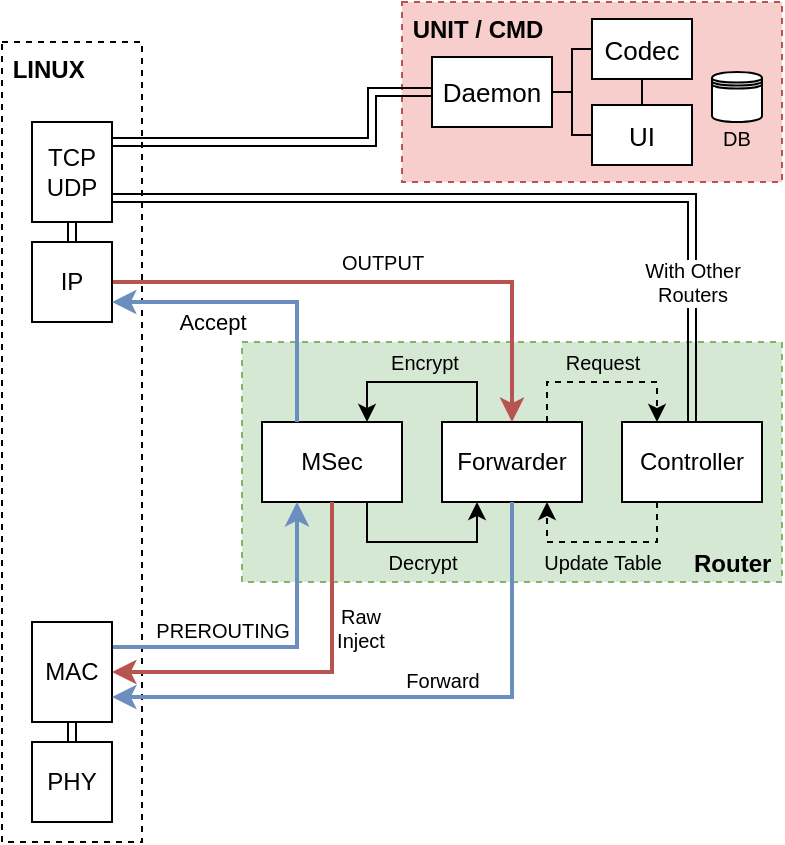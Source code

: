 <mxfile version="13.7.9" type="device"><diagram id="5V9IpJG2Mq7XQ7FDajJJ" name="Page-1"><mxGraphModel dx="942" dy="677" grid="1" gridSize="10" guides="1" tooltips="1" connect="1" arrows="1" fold="1" page="1" pageScale="1" pageWidth="850" pageHeight="1100" math="0" shadow="0"><root><mxCell id="0"/><mxCell id="1" parent="0"/><mxCell id="uyIm-p0YDJLJDPI5Q0Kb-1" value="&amp;nbsp;UNIT / CMD" style="rounded=0;whiteSpace=wrap;html=1;fillColor=#f8cecc;strokeColor=#b85450;verticalAlign=top;align=left;dashed=1;fontStyle=1;fontSize=12;" parent="1" vertex="1"><mxGeometry x="505" y="110" width="190" height="90" as="geometry"/></mxCell><mxCell id="uyIm-p0YDJLJDPI5Q0Kb-51" value="&amp;nbsp;LINUX" style="rounded=0;whiteSpace=wrap;html=1;dashed=1;labelBackgroundColor=#ffffff;fontSize=12;fontColor=#000000;align=left;verticalAlign=top;fontStyle=1" parent="1" vertex="1"><mxGeometry x="305" y="130" width="70" height="400" as="geometry"/></mxCell><mxCell id="uyIm-p0YDJLJDPI5Q0Kb-38" value="" style="group;fontSize=12;" parent="1" vertex="1" connectable="0"><mxGeometry x="425" y="280" width="270" height="120" as="geometry"/></mxCell><mxCell id="uyIm-p0YDJLJDPI5Q0Kb-23" value="&lt;font size=&quot;1&quot;&gt;&lt;b style=&quot;font-size: 12px&quot;&gt;Router&amp;nbsp;&lt;/b&gt;&lt;/font&gt;" style="rounded=0;whiteSpace=wrap;html=1;labelBackgroundColor=none;dashed=1;allowArrows=0;connectable=0;fillColor=#d5e8d4;strokeColor=#82b366;align=right;verticalAlign=bottom;" parent="uyIm-p0YDJLJDPI5Q0Kb-38" vertex="1"><mxGeometry width="270" height="120" as="geometry"/></mxCell><mxCell id="uyIm-p0YDJLJDPI5Q0Kb-24" value="MSec" style="rounded=0;whiteSpace=wrap;html=1;" parent="uyIm-p0YDJLJDPI5Q0Kb-38" vertex="1"><mxGeometry x="10" y="40" width="70" height="40" as="geometry"/></mxCell><mxCell id="uyIm-p0YDJLJDPI5Q0Kb-30" style="edgeStyle=orthogonalEdgeStyle;rounded=0;orthogonalLoop=1;jettySize=auto;html=1;exitX=0.25;exitY=0;exitDx=0;exitDy=0;entryX=0.75;entryY=0;entryDx=0;entryDy=0;startArrow=none;startFill=0;endArrow=classic;endFill=1;fontColor=#FFD966;" parent="uyIm-p0YDJLJDPI5Q0Kb-38" source="uyIm-p0YDJLJDPI5Q0Kb-25" target="uyIm-p0YDJLJDPI5Q0Kb-24" edge="1"><mxGeometry relative="1" as="geometry"/></mxCell><mxCell id="uyIm-p0YDJLJDPI5Q0Kb-31" value="&lt;font style=&quot;font-size: 10px;&quot;&gt;Encrypt&lt;/font&gt;" style="edgeLabel;html=1;align=center;verticalAlign=middle;resizable=0;points=[];labelBackgroundColor=none;fontSize=10;" parent="uyIm-p0YDJLJDPI5Q0Kb-30" vertex="1" connectable="0"><mxGeometry x="-0.29" y="3" relative="1" as="geometry"><mxPoint x="-13.69" y="-13.03" as="offset"/></mxGeometry></mxCell><mxCell id="uyIm-p0YDJLJDPI5Q0Kb-25" value="Forwarder" style="rounded=0;whiteSpace=wrap;html=1;" parent="uyIm-p0YDJLJDPI5Q0Kb-38" vertex="1"><mxGeometry x="100" y="40" width="70" height="40" as="geometry"/></mxCell><mxCell id="uyIm-p0YDJLJDPI5Q0Kb-32" style="edgeStyle=orthogonalEdgeStyle;rounded=0;orthogonalLoop=1;jettySize=auto;html=1;exitX=0.75;exitY=1;exitDx=0;exitDy=0;entryX=0.25;entryY=1;entryDx=0;entryDy=0;startArrow=none;startFill=0;endArrow=classic;endFill=1;fontColor=#FFD966;" parent="uyIm-p0YDJLJDPI5Q0Kb-38" source="uyIm-p0YDJLJDPI5Q0Kb-24" target="uyIm-p0YDJLJDPI5Q0Kb-25" edge="1"><mxGeometry relative="1" as="geometry"/></mxCell><mxCell id="uyIm-p0YDJLJDPI5Q0Kb-33" value="&lt;font color=&quot;#000000&quot; style=&quot;font-size: 10px;&quot;&gt;Decrypt&lt;/font&gt;" style="edgeLabel;html=1;align=center;verticalAlign=middle;resizable=0;points=[];fontColor=#FFD966;labelBackgroundColor=none;fontSize=10;" parent="uyIm-p0YDJLJDPI5Q0Kb-32" vertex="1" connectable="0"><mxGeometry x="-0.203" y="-2" relative="1" as="geometry"><mxPoint x="9.55" y="8.03" as="offset"/></mxGeometry></mxCell><mxCell id="uyIm-p0YDJLJDPI5Q0Kb-36" style="edgeStyle=orthogonalEdgeStyle;rounded=0;orthogonalLoop=1;jettySize=auto;html=1;exitX=0.25;exitY=1;exitDx=0;exitDy=0;entryX=0.75;entryY=1;entryDx=0;entryDy=0;startArrow=none;startFill=0;endArrow=classic;endFill=1;fontColor=#000000;dashed=1;" parent="uyIm-p0YDJLJDPI5Q0Kb-38" source="uyIm-p0YDJLJDPI5Q0Kb-26" target="uyIm-p0YDJLJDPI5Q0Kb-25" edge="1"><mxGeometry relative="1" as="geometry"/></mxCell><mxCell id="uyIm-p0YDJLJDPI5Q0Kb-37" value="Update Table" style="edgeLabel;html=1;align=center;verticalAlign=middle;resizable=0;points=[];fontColor=#000000;labelBackgroundColor=none;fontSize=10;" parent="uyIm-p0YDJLJDPI5Q0Kb-36" vertex="1" connectable="0"><mxGeometry x="0.254" relative="1" as="geometry"><mxPoint x="11.83" y="10.03" as="offset"/></mxGeometry></mxCell><mxCell id="uyIm-p0YDJLJDPI5Q0Kb-26" value="Controller" style="rounded=0;whiteSpace=wrap;html=1;" parent="uyIm-p0YDJLJDPI5Q0Kb-38" vertex="1"><mxGeometry x="190" y="40" width="70" height="40" as="geometry"/></mxCell><mxCell id="uyIm-p0YDJLJDPI5Q0Kb-34" style="edgeStyle=orthogonalEdgeStyle;rounded=0;orthogonalLoop=1;jettySize=auto;html=1;exitX=0.75;exitY=0;exitDx=0;exitDy=0;entryX=0.25;entryY=0;entryDx=0;entryDy=0;startArrow=none;startFill=0;endArrow=classic;endFill=1;fontColor=#FFD966;dashed=1;" parent="uyIm-p0YDJLJDPI5Q0Kb-38" source="uyIm-p0YDJLJDPI5Q0Kb-25" target="uyIm-p0YDJLJDPI5Q0Kb-26" edge="1"><mxGeometry relative="1" as="geometry"/></mxCell><mxCell id="uyIm-p0YDJLJDPI5Q0Kb-35" value="Request" style="edgeLabel;html=1;align=center;verticalAlign=middle;resizable=0;points=[];labelBackgroundColor=none;fontSize=10;" parent="uyIm-p0YDJLJDPI5Q0Kb-34" vertex="1" connectable="0"><mxGeometry x="-0.196" y="-1" relative="1" as="geometry"><mxPoint x="9.55" y="-11.03" as="offset"/></mxGeometry></mxCell><mxCell id="uyIm-p0YDJLJDPI5Q0Kb-41" style="edgeStyle=orthogonalEdgeStyle;rounded=0;orthogonalLoop=1;jettySize=auto;html=1;exitX=0;exitY=0.5;exitDx=0;exitDy=0;startArrow=classic;startFill=1;endArrow=classic;endFill=1;fontSize=10;fontColor=#000000;shape=link;" parent="1" source="uyIm-p0YDJLJDPI5Q0Kb-52" edge="1"><mxGeometry relative="1" as="geometry"><mxPoint x="360" y="180" as="targetPoint"/><Array as="points"><mxPoint x="490" y="155"/><mxPoint x="490" y="180"/></Array></mxGeometry></mxCell><mxCell id="uyIm-p0YDJLJDPI5Q0Kb-44" style="edgeStyle=orthogonalEdgeStyle;rounded=0;orthogonalLoop=1;jettySize=auto;html=1;exitX=0.5;exitY=1;exitDx=0;exitDy=0;entryX=0.5;entryY=0;entryDx=0;entryDy=0;startArrow=classic;startFill=1;endArrow=classic;endFill=1;fontSize=10;fontColor=#000000;shape=link;" parent="1" source="uyIm-p0YDJLJDPI5Q0Kb-2" target="uyIm-p0YDJLJDPI5Q0Kb-3" edge="1"><mxGeometry relative="1" as="geometry"/></mxCell><mxCell id="uyIm-p0YDJLJDPI5Q0Kb-2" value="TCP&lt;br&gt;UDP" style="rounded=0;whiteSpace=wrap;html=1;" parent="1" vertex="1"><mxGeometry x="320" y="170" width="40" height="50" as="geometry"/></mxCell><mxCell id="uyIm-p0YDJLJDPI5Q0Kb-8" style="edgeStyle=orthogonalEdgeStyle;rounded=0;orthogonalLoop=1;jettySize=auto;html=1;exitX=1;exitY=0.5;exitDx=0;exitDy=0;entryX=0.5;entryY=0;entryDx=0;entryDy=0;fillColor=#f8cecc;strokeColor=#b85450;endArrow=classic;endFill=1;strokeWidth=2;" parent="1" source="uyIm-p0YDJLJDPI5Q0Kb-3" target="uyIm-p0YDJLJDPI5Q0Kb-25" edge="1"><mxGeometry relative="1" as="geometry"><Array as="points"><mxPoint x="560" y="250"/></Array></mxGeometry></mxCell><mxCell id="uyIm-p0YDJLJDPI5Q0Kb-9" value="OUTPUT" style="edgeLabel;html=1;align=center;verticalAlign=middle;resizable=0;points=[];labelBackgroundColor=#ffffff;fontSize=10;" parent="uyIm-p0YDJLJDPI5Q0Kb-8" vertex="1" connectable="0"><mxGeometry x="0.044" y="1" relative="1" as="geometry"><mxPoint x="-6.21" y="-8.97" as="offset"/></mxGeometry></mxCell><mxCell id="uyIm-p0YDJLJDPI5Q0Kb-3" value="IP" style="rounded=0;whiteSpace=wrap;html=1;" parent="1" vertex="1"><mxGeometry x="320" y="230" width="40" height="40" as="geometry"/></mxCell><mxCell id="uyIm-p0YDJLJDPI5Q0Kb-10" style="edgeStyle=orthogonalEdgeStyle;rounded=0;orthogonalLoop=1;jettySize=auto;html=1;exitX=0.5;exitY=1;exitDx=0;exitDy=0;entryX=1;entryY=0.5;entryDx=0;entryDy=0;fillColor=#f8cecc;strokeColor=#b85450;strokeWidth=2;" parent="1" source="uyIm-p0YDJLJDPI5Q0Kb-24" target="uyIm-p0YDJLJDPI5Q0Kb-5" edge="1"><mxGeometry relative="1" as="geometry"/></mxCell><mxCell id="uyIm-p0YDJLJDPI5Q0Kb-11" value="Raw&lt;br style=&quot;font-size: 10px;&quot;&gt;Inject" style="edgeLabel;html=1;align=center;verticalAlign=middle;resizable=0;points=[];labelBackgroundColor=#ffffff;fontSize=10;" parent="uyIm-p0YDJLJDPI5Q0Kb-10" vertex="1" connectable="0"><mxGeometry x="-0.476" y="-23" relative="1" as="geometry"><mxPoint x="37" y="11.97" as="offset"/></mxGeometry></mxCell><mxCell id="uyIm-p0YDJLJDPI5Q0Kb-17" style="edgeStyle=orthogonalEdgeStyle;rounded=0;orthogonalLoop=1;jettySize=auto;html=1;exitX=0.25;exitY=0;exitDx=0;exitDy=0;entryX=1;entryY=0.75;entryDx=0;entryDy=0;fillColor=#dae8fc;strokeColor=#6c8ebf;strokeWidth=2;" parent="1" source="uyIm-p0YDJLJDPI5Q0Kb-24" target="uyIm-p0YDJLJDPI5Q0Kb-3" edge="1"><mxGeometry relative="1" as="geometry"/></mxCell><mxCell id="uyIm-p0YDJLJDPI5Q0Kb-18" value="Accept" style="edgeLabel;html=1;align=center;verticalAlign=middle;resizable=0;points=[];labelBackgroundColor=#ffffff;" parent="uyIm-p0YDJLJDPI5Q0Kb-17" vertex="1" connectable="0"><mxGeometry x="-0.799" y="-1" relative="1" as="geometry"><mxPoint x="-43.5" y="-34.83" as="offset"/></mxGeometry></mxCell><mxCell id="uyIm-p0YDJLJDPI5Q0Kb-15" style="edgeStyle=orthogonalEdgeStyle;rounded=0;orthogonalLoop=1;jettySize=auto;html=1;exitX=1;exitY=0.25;exitDx=0;exitDy=0;entryX=0.25;entryY=1;entryDx=0;entryDy=0;fillColor=#dae8fc;strokeColor=#6c8ebf;endArrow=classic;endFill=1;strokeWidth=2;" parent="1" source="uyIm-p0YDJLJDPI5Q0Kb-5" target="uyIm-p0YDJLJDPI5Q0Kb-24" edge="1"><mxGeometry relative="1" as="geometry"/></mxCell><mxCell id="uyIm-p0YDJLJDPI5Q0Kb-16" value="PREROUTING" style="edgeLabel;html=1;align=center;verticalAlign=middle;resizable=0;points=[];labelBackgroundColor=#ffffff;fontSize=10;" parent="uyIm-p0YDJLJDPI5Q0Kb-15" vertex="1" connectable="0"><mxGeometry x="-0.107" y="-1" relative="1" as="geometry"><mxPoint x="-18.97" y="-9.51" as="offset"/></mxGeometry></mxCell><mxCell id="uyIm-p0YDJLJDPI5Q0Kb-45" style="edgeStyle=orthogonalEdgeStyle;shape=link;rounded=0;orthogonalLoop=1;jettySize=auto;html=1;exitX=0.5;exitY=1;exitDx=0;exitDy=0;entryX=0.5;entryY=0;entryDx=0;entryDy=0;startArrow=classic;startFill=1;endArrow=classic;endFill=1;fontSize=10;fontColor=#000000;" parent="1" source="uyIm-p0YDJLJDPI5Q0Kb-5" target="uyIm-p0YDJLJDPI5Q0Kb-6" edge="1"><mxGeometry relative="1" as="geometry"/></mxCell><mxCell id="uyIm-p0YDJLJDPI5Q0Kb-5" value="MAC" style="rounded=0;whiteSpace=wrap;html=1;" parent="1" vertex="1"><mxGeometry x="320" y="420" width="40" height="50" as="geometry"/></mxCell><mxCell id="uyIm-p0YDJLJDPI5Q0Kb-6" value="PHY" style="rounded=0;whiteSpace=wrap;html=1;" parent="1" vertex="1"><mxGeometry x="320" y="480" width="40" height="40" as="geometry"/></mxCell><mxCell id="uyIm-p0YDJLJDPI5Q0Kb-39" style="edgeStyle=orthogonalEdgeStyle;rounded=0;orthogonalLoop=1;jettySize=auto;html=1;exitX=0.5;exitY=1;exitDx=0;exitDy=0;entryX=1;entryY=0.75;entryDx=0;entryDy=0;startArrow=none;startFill=0;endArrow=classic;endFill=1;fontSize=10;fontColor=#000000;fillColor=#dae8fc;strokeColor=#6c8ebf;strokeWidth=2;" parent="1" source="uyIm-p0YDJLJDPI5Q0Kb-25" target="uyIm-p0YDJLJDPI5Q0Kb-5" edge="1"><mxGeometry relative="1" as="geometry"/></mxCell><mxCell id="uyIm-p0YDJLJDPI5Q0Kb-40" value="Forward" style="edgeLabel;html=1;align=center;verticalAlign=middle;resizable=0;points=[];fontSize=10;fontColor=#000000;" parent="uyIm-p0YDJLJDPI5Q0Kb-39" vertex="1" connectable="0"><mxGeometry x="-0.475" y="-2" relative="1" as="geometry"><mxPoint x="-33" y="10.83" as="offset"/></mxGeometry></mxCell><mxCell id="uyIm-p0YDJLJDPI5Q0Kb-47" style="edgeStyle=orthogonalEdgeStyle;rounded=0;jumpStyle=none;orthogonalLoop=1;jettySize=auto;html=1;exitX=0.5;exitY=0;exitDx=0;exitDy=0;startArrow=classic;startFill=1;endArrow=classic;endFill=1;strokeWidth=1;fontSize=10;fontColor=#000000;shape=link;entryX=1;entryY=0.75;entryDx=0;entryDy=0;" parent="1" source="uyIm-p0YDJLJDPI5Q0Kb-26" target="uyIm-p0YDJLJDPI5Q0Kb-2" edge="1"><mxGeometry relative="1" as="geometry"><mxPoint x="360" y="195" as="targetPoint"/><Array as="points"><mxPoint x="650" y="208"/><mxPoint x="360" y="208"/></Array></mxGeometry></mxCell><mxCell id="uyIm-p0YDJLJDPI5Q0Kb-48" value="With Other&lt;br&gt;Routers" style="edgeLabel;html=1;align=center;verticalAlign=middle;resizable=0;points=[];fontSize=10;fontColor=#000000;" parent="uyIm-p0YDJLJDPI5Q0Kb-47" vertex="1" connectable="0"><mxGeometry x="0.145" relative="1" as="geometry"><mxPoint x="118.38" y="41.97" as="offset"/></mxGeometry></mxCell><mxCell id="uyIm-p0YDJLJDPI5Q0Kb-52" value="Daemon" style="rounded=0;whiteSpace=wrap;html=1;labelBackgroundColor=#ffffff;fontSize=13;fontColor=#000000;align=center;" parent="1" vertex="1"><mxGeometry x="520" y="137.5" width="60" height="35" as="geometry"/></mxCell><mxCell id="Z-sskT5wdLq-rXDuoxyc-2" style="edgeStyle=orthogonalEdgeStyle;rounded=0;orthogonalLoop=1;jettySize=auto;html=1;exitX=1;exitY=0.5;exitDx=0;exitDy=0;entryX=1;entryY=0.5;entryDx=0;entryDy=0;endArrow=none;endFill=0;" edge="1" parent="1" source="uyIm-p0YDJLJDPI5Q0Kb-53" target="uyIm-p0YDJLJDPI5Q0Kb-52"><mxGeometry relative="1" as="geometry"><Array as="points"><mxPoint x="590" y="177"/><mxPoint x="590" y="155"/></Array></mxGeometry></mxCell><mxCell id="uyIm-p0YDJLJDPI5Q0Kb-53" value="UI" style="whiteSpace=wrap;html=1;rounded=0;labelBackgroundColor=#ffffff;fontSize=13;fontColor=#000000;align=center;direction=west;horizontal=1;" parent="1" vertex="1"><mxGeometry x="600" y="161.5" width="50" height="30" as="geometry"/></mxCell><mxCell id="Z-sskT5wdLq-rXDuoxyc-1" style="edgeStyle=orthogonalEdgeStyle;rounded=0;orthogonalLoop=1;jettySize=auto;html=1;exitX=0.5;exitY=0;exitDx=0;exitDy=0;entryX=0.5;entryY=1;entryDx=0;entryDy=0;endArrow=none;endFill=0;" edge="1" parent="1" source="uyIm-p0YDJLJDPI5Q0Kb-54" target="uyIm-p0YDJLJDPI5Q0Kb-53"><mxGeometry relative="1" as="geometry"/></mxCell><mxCell id="Z-sskT5wdLq-rXDuoxyc-3" style="edgeStyle=orthogonalEdgeStyle;rounded=0;orthogonalLoop=1;jettySize=auto;html=1;exitX=1;exitY=0.5;exitDx=0;exitDy=0;entryX=1;entryY=0.5;entryDx=0;entryDy=0;endArrow=none;endFill=0;" edge="1" parent="1" source="uyIm-p0YDJLJDPI5Q0Kb-54" target="uyIm-p0YDJLJDPI5Q0Kb-52"><mxGeometry relative="1" as="geometry"><Array as="points"><mxPoint x="590" y="134"/><mxPoint x="590" y="155"/></Array></mxGeometry></mxCell><mxCell id="uyIm-p0YDJLJDPI5Q0Kb-54" value="Codec" style="whiteSpace=wrap;html=1;rounded=0;labelBackgroundColor=#ffffff;fontSize=13;fontColor=#000000;align=center;direction=west;horizontal=1;" parent="1" vertex="1"><mxGeometry x="600" y="118.5" width="50" height="30" as="geometry"/></mxCell><mxCell id="uyIm-p0YDJLJDPI5Q0Kb-59" value="&lt;font style=&quot;font-size: 10px&quot;&gt;DB&lt;/font&gt;" style="shape=datastore;whiteSpace=wrap;html=1;rounded=0;labelBackgroundColor=none;fontSize=12;fontColor=#000000;align=center;verticalAlign=middle;labelPosition=center;verticalLabelPosition=bottom;horizontal=1;spacingTop=-10;" parent="1" vertex="1"><mxGeometry x="660" y="145" width="25" height="25" as="geometry"/></mxCell></root></mxGraphModel></diagram></mxfile>